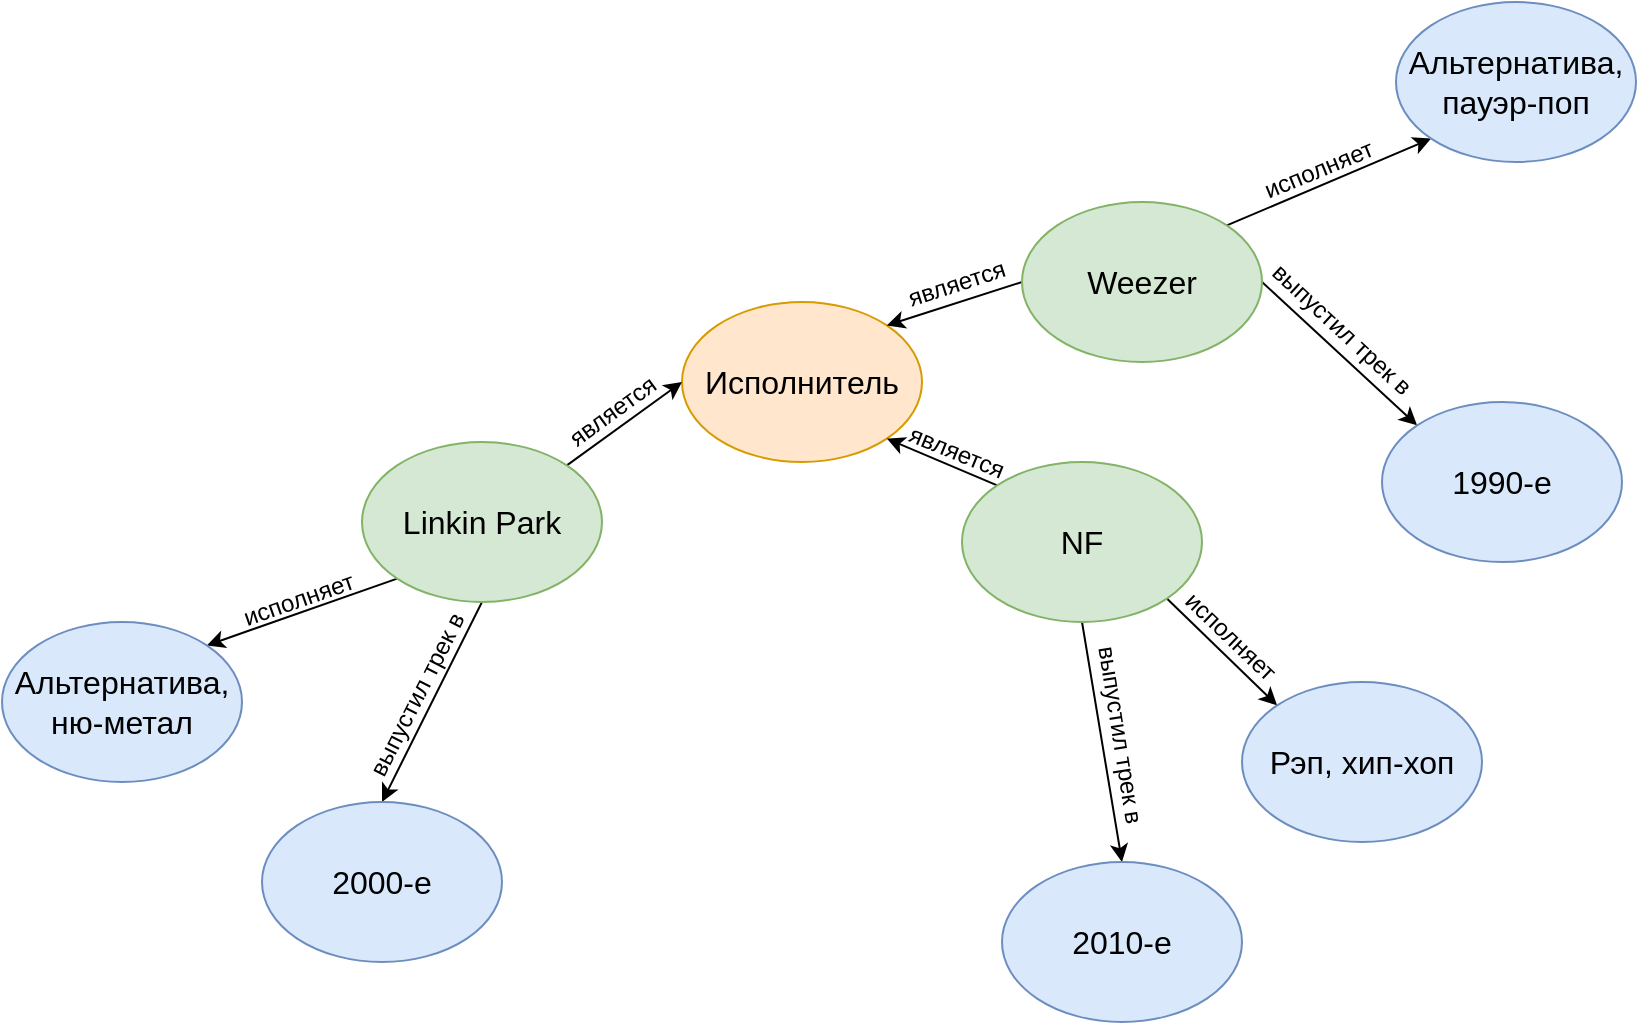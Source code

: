 <mxfile version="23.0.2" type="device" pages="2">
  <diagram name="Страница — 1" id="awr2LzgpcbYOEy6P-Yx6">
    <mxGraphModel dx="1036" dy="614" grid="1" gridSize="10" guides="1" tooltips="1" connect="1" arrows="1" fold="1" page="1" pageScale="1" pageWidth="827" pageHeight="1169" math="0" shadow="0">
      <root>
        <mxCell id="0" />
        <mxCell id="1" parent="0" />
        <mxCell id="WmZZTdoxgeQlKeElNgzJ-1" value="&lt;font style=&quot;font-size: 16px;&quot;&gt;Исполнитель&lt;/font&gt;" style="ellipse;whiteSpace=wrap;html=1;fillColor=#ffe6cc;strokeColor=#d79b00;" parent="1" vertex="1">
          <mxGeometry x="350" y="280" width="120" height="80" as="geometry" />
        </mxCell>
        <mxCell id="WmZZTdoxgeQlKeElNgzJ-8" style="rounded=0;orthogonalLoop=1;jettySize=auto;html=1;exitX=0;exitY=1;exitDx=0;exitDy=0;entryX=1;entryY=0;entryDx=0;entryDy=0;" parent="1" source="WmZZTdoxgeQlKeElNgzJ-2" target="WmZZTdoxgeQlKeElNgzJ-5" edge="1">
          <mxGeometry relative="1" as="geometry" />
        </mxCell>
        <mxCell id="WmZZTdoxgeQlKeElNgzJ-16" style="rounded=0;orthogonalLoop=1;jettySize=auto;html=1;exitX=0.5;exitY=1;exitDx=0;exitDy=0;entryX=0.5;entryY=0;entryDx=0;entryDy=0;" parent="1" source="WmZZTdoxgeQlKeElNgzJ-2" target="WmZZTdoxgeQlKeElNgzJ-11" edge="1">
          <mxGeometry relative="1" as="geometry" />
        </mxCell>
        <mxCell id="WmZZTdoxgeQlKeElNgzJ-26" style="rounded=0;orthogonalLoop=1;jettySize=auto;html=1;exitX=1;exitY=0;exitDx=0;exitDy=0;entryX=0;entryY=0.5;entryDx=0;entryDy=0;" parent="1" source="WmZZTdoxgeQlKeElNgzJ-2" target="WmZZTdoxgeQlKeElNgzJ-1" edge="1">
          <mxGeometry relative="1" as="geometry" />
        </mxCell>
        <mxCell id="WmZZTdoxgeQlKeElNgzJ-2" value="&lt;font style=&quot;font-size: 16px;&quot;&gt;Linkin Park&lt;/font&gt;" style="ellipse;whiteSpace=wrap;html=1;fillColor=#d5e8d4;strokeColor=#82b366;" parent="1" vertex="1">
          <mxGeometry x="190" y="350" width="120" height="80" as="geometry" />
        </mxCell>
        <mxCell id="WmZZTdoxgeQlKeElNgzJ-9" style="rounded=0;orthogonalLoop=1;jettySize=auto;html=1;exitX=1;exitY=1;exitDx=0;exitDy=0;entryX=0;entryY=0;entryDx=0;entryDy=0;" parent="1" source="WmZZTdoxgeQlKeElNgzJ-3" target="WmZZTdoxgeQlKeElNgzJ-6" edge="1">
          <mxGeometry relative="1" as="geometry" />
        </mxCell>
        <mxCell id="WmZZTdoxgeQlKeElNgzJ-15" style="rounded=0;orthogonalLoop=1;jettySize=auto;html=1;exitX=0.5;exitY=1;exitDx=0;exitDy=0;entryX=0.5;entryY=0;entryDx=0;entryDy=0;" parent="1" source="WmZZTdoxgeQlKeElNgzJ-3" target="WmZZTdoxgeQlKeElNgzJ-12" edge="1">
          <mxGeometry relative="1" as="geometry" />
        </mxCell>
        <mxCell id="WmZZTdoxgeQlKeElNgzJ-27" style="rounded=0;orthogonalLoop=1;jettySize=auto;html=1;exitX=0;exitY=0;exitDx=0;exitDy=0;entryX=1;entryY=1;entryDx=0;entryDy=0;" parent="1" source="WmZZTdoxgeQlKeElNgzJ-3" target="WmZZTdoxgeQlKeElNgzJ-1" edge="1">
          <mxGeometry relative="1" as="geometry" />
        </mxCell>
        <mxCell id="WmZZTdoxgeQlKeElNgzJ-3" value="&lt;font style=&quot;font-size: 16px;&quot;&gt;NF&lt;/font&gt;" style="ellipse;whiteSpace=wrap;html=1;fillColor=#d5e8d4;strokeColor=#82b366;" parent="1" vertex="1">
          <mxGeometry x="490" y="360" width="120" height="80" as="geometry" />
        </mxCell>
        <mxCell id="WmZZTdoxgeQlKeElNgzJ-10" style="rounded=0;orthogonalLoop=1;jettySize=auto;html=1;exitX=1;exitY=0;exitDx=0;exitDy=0;entryX=0;entryY=1;entryDx=0;entryDy=0;" parent="1" source="WmZZTdoxgeQlKeElNgzJ-4" target="WmZZTdoxgeQlKeElNgzJ-7" edge="1">
          <mxGeometry relative="1" as="geometry" />
        </mxCell>
        <mxCell id="WmZZTdoxgeQlKeElNgzJ-14" style="rounded=0;orthogonalLoop=1;jettySize=auto;html=1;exitX=1;exitY=0.5;exitDx=0;exitDy=0;entryX=0;entryY=0;entryDx=0;entryDy=0;" parent="1" source="WmZZTdoxgeQlKeElNgzJ-4" target="WmZZTdoxgeQlKeElNgzJ-13" edge="1">
          <mxGeometry relative="1" as="geometry" />
        </mxCell>
        <mxCell id="WmZZTdoxgeQlKeElNgzJ-28" style="rounded=0;orthogonalLoop=1;jettySize=auto;html=1;exitX=0;exitY=0.5;exitDx=0;exitDy=0;entryX=1;entryY=0;entryDx=0;entryDy=0;" parent="1" source="WmZZTdoxgeQlKeElNgzJ-4" target="WmZZTdoxgeQlKeElNgzJ-1" edge="1">
          <mxGeometry relative="1" as="geometry" />
        </mxCell>
        <mxCell id="WmZZTdoxgeQlKeElNgzJ-4" value="&lt;font style=&quot;font-size: 16px;&quot;&gt;Weezer&lt;/font&gt;" style="ellipse;whiteSpace=wrap;html=1;fillColor=#d5e8d4;strokeColor=#82b366;" parent="1" vertex="1">
          <mxGeometry x="520" y="230" width="120" height="80" as="geometry" />
        </mxCell>
        <mxCell id="WmZZTdoxgeQlKeElNgzJ-5" value="&lt;font style=&quot;font-size: 16px;&quot;&gt;Альтернатива, ню-метал&lt;/font&gt;" style="ellipse;whiteSpace=wrap;html=1;fillColor=#dae8fc;strokeColor=#6c8ebf;" parent="1" vertex="1">
          <mxGeometry x="10" y="440" width="120" height="80" as="geometry" />
        </mxCell>
        <mxCell id="WmZZTdoxgeQlKeElNgzJ-6" value="&lt;font style=&quot;font-size: 16px;&quot;&gt;Рэп, хип-хоп&lt;/font&gt;" style="ellipse;whiteSpace=wrap;html=1;fillColor=#dae8fc;strokeColor=#6c8ebf;" parent="1" vertex="1">
          <mxGeometry x="630" y="470" width="120" height="80" as="geometry" />
        </mxCell>
        <mxCell id="WmZZTdoxgeQlKeElNgzJ-7" value="&lt;font style=&quot;font-size: 16px;&quot;&gt;Альтернатива, пауэр-поп&lt;/font&gt;" style="ellipse;whiteSpace=wrap;html=1;fillColor=#dae8fc;strokeColor=#6c8ebf;" parent="1" vertex="1">
          <mxGeometry x="707" y="130" width="120" height="80" as="geometry" />
        </mxCell>
        <mxCell id="WmZZTdoxgeQlKeElNgzJ-11" value="&lt;font style=&quot;font-size: 16px;&quot;&gt;2000-е&lt;/font&gt;" style="ellipse;whiteSpace=wrap;html=1;fillColor=#dae8fc;strokeColor=#6c8ebf;" parent="1" vertex="1">
          <mxGeometry x="140" y="530" width="120" height="80" as="geometry" />
        </mxCell>
        <mxCell id="WmZZTdoxgeQlKeElNgzJ-12" value="&lt;font style=&quot;font-size: 16px;&quot;&gt;2010-е&lt;/font&gt;" style="ellipse;whiteSpace=wrap;html=1;fillColor=#dae8fc;strokeColor=#6c8ebf;" parent="1" vertex="1">
          <mxGeometry x="510" y="560" width="120" height="80" as="geometry" />
        </mxCell>
        <mxCell id="WmZZTdoxgeQlKeElNgzJ-13" value="&lt;font style=&quot;font-size: 16px;&quot;&gt;1990-е&lt;/font&gt;" style="ellipse;whiteSpace=wrap;html=1;fillColor=#dae8fc;strokeColor=#6c8ebf;" parent="1" vertex="1">
          <mxGeometry x="700" y="330" width="120" height="80" as="geometry" />
        </mxCell>
        <mxCell id="WmZZTdoxgeQlKeElNgzJ-17" value="исполняет" style="text;html=1;align=center;verticalAlign=middle;resizable=0;points=[];autosize=1;strokeColor=none;fillColor=none;rotation=-19.3;" parent="1" vertex="1">
          <mxGeometry x="118" y="414" width="80" height="30" as="geometry" />
        </mxCell>
        <mxCell id="WmZZTdoxgeQlKeElNgzJ-18" value="исполняет" style="text;html=1;align=center;verticalAlign=middle;resizable=0;points=[];autosize=1;strokeColor=none;fillColor=none;rotation=43.7;" parent="1" vertex="1">
          <mxGeometry x="584" y="432" width="80" height="30" as="geometry" />
        </mxCell>
        <mxCell id="WmZZTdoxgeQlKeElNgzJ-19" value="исполняет" style="text;html=1;align=center;verticalAlign=middle;resizable=0;points=[];autosize=1;strokeColor=none;fillColor=none;rotation=-22.3;" parent="1" vertex="1">
          <mxGeometry x="628" y="199" width="80" height="30" as="geometry" />
        </mxCell>
        <mxCell id="WmZZTdoxgeQlKeElNgzJ-21" value="выпустил трек в" style="text;html=1;align=center;verticalAlign=middle;resizable=0;points=[];autosize=1;strokeColor=none;fillColor=none;rotation=81;" parent="1" vertex="1">
          <mxGeometry x="514" y="481" width="110" height="30" as="geometry" />
        </mxCell>
        <mxCell id="WmZZTdoxgeQlKeElNgzJ-24" value="выпустил трек в" style="text;whiteSpace=wrap;html=1;rotation=42.8;" parent="1" vertex="1">
          <mxGeometry x="628" y="280" width="100" height="40" as="geometry" />
        </mxCell>
        <mxCell id="WmZZTdoxgeQlKeElNgzJ-25" value="выпустил трек в" style="text;whiteSpace=wrap;html=1;rotation=-63.1;" parent="1" vertex="1">
          <mxGeometry x="169" y="447" width="120" height="40" as="geometry" />
        </mxCell>
        <mxCell id="WmZZTdoxgeQlKeElNgzJ-30" value="является" style="text;html=1;align=center;verticalAlign=middle;resizable=0;points=[];autosize=1;strokeColor=none;fillColor=none;rotation=-36;" parent="1" vertex="1">
          <mxGeometry x="280" y="320" width="70" height="30" as="geometry" />
        </mxCell>
        <mxCell id="WmZZTdoxgeQlKeElNgzJ-32" value="является" style="text;html=1;align=center;verticalAlign=middle;resizable=0;points=[];autosize=1;strokeColor=none;fillColor=none;rotation=22.3;" parent="1" vertex="1">
          <mxGeometry x="452" y="340" width="70" height="30" as="geometry" />
        </mxCell>
        <mxCell id="WmZZTdoxgeQlKeElNgzJ-33" value="является" style="text;html=1;align=center;verticalAlign=middle;resizable=0;points=[];autosize=1;strokeColor=none;fillColor=none;rotation=-17.9;" parent="1" vertex="1">
          <mxGeometry x="452" y="256" width="70" height="30" as="geometry" />
        </mxCell>
      </root>
    </mxGraphModel>
  </diagram>
  <diagram id="I1tOHUXdr08x6Aot5NVn" name="Страница — 2">
    <mxGraphModel dx="1036" dy="614" grid="1" gridSize="10" guides="1" tooltips="1" connect="1" arrows="1" fold="1" page="1" pageScale="1" pageWidth="827" pageHeight="1169" math="0" shadow="0">
      <root>
        <mxCell id="0" />
        <mxCell id="1" parent="0" />
        <mxCell id="Pxh-u9BjVLtmvR3zvI8n-1" value="&lt;font style=&quot;font-size: 16px;&quot;&gt;Гаджет&lt;/font&gt;" style="ellipse;whiteSpace=wrap;html=1;fillColor=#ffe6cc;strokeColor=#d79b00;" vertex="1" parent="1">
          <mxGeometry x="350" y="280" width="120" height="80" as="geometry" />
        </mxCell>
        <mxCell id="Pxh-u9BjVLtmvR3zvI8n-2" style="rounded=0;orthogonalLoop=1;jettySize=auto;html=1;exitX=0;exitY=1;exitDx=0;exitDy=0;entryX=1;entryY=0;entryDx=0;entryDy=0;" edge="1" parent="1" source="Pxh-u9BjVLtmvR3zvI8n-5" target="Pxh-u9BjVLtmvR3zvI8n-14">
          <mxGeometry relative="1" as="geometry" />
        </mxCell>
        <mxCell id="Pxh-u9BjVLtmvR3zvI8n-3" style="rounded=0;orthogonalLoop=1;jettySize=auto;html=1;exitX=0.5;exitY=1;exitDx=0;exitDy=0;entryX=0.5;entryY=0;entryDx=0;entryDy=0;" edge="1" parent="1" source="Pxh-u9BjVLtmvR3zvI8n-5" target="Pxh-u9BjVLtmvR3zvI8n-17">
          <mxGeometry relative="1" as="geometry" />
        </mxCell>
        <mxCell id="Pxh-u9BjVLtmvR3zvI8n-4" style="rounded=0;orthogonalLoop=1;jettySize=auto;html=1;exitX=1;exitY=0;exitDx=0;exitDy=0;entryX=0;entryY=0.5;entryDx=0;entryDy=0;" edge="1" parent="1" source="Pxh-u9BjVLtmvR3zvI8n-5" target="Pxh-u9BjVLtmvR3zvI8n-1">
          <mxGeometry relative="1" as="geometry" />
        </mxCell>
        <mxCell id="Pxh-u9BjVLtmvR3zvI8n-30" style="edgeStyle=orthogonalEdgeStyle;rounded=0;orthogonalLoop=1;jettySize=auto;html=1;exitX=0;exitY=0.5;exitDx=0;exitDy=0;entryX=1;entryY=0.5;entryDx=0;entryDy=0;" edge="1" parent="1" source="Pxh-u9BjVLtmvR3zvI8n-5" target="Pxh-u9BjVLtmvR3zvI8n-31">
          <mxGeometry relative="1" as="geometry">
            <mxPoint x="110" y="390.0" as="targetPoint" />
          </mxGeometry>
        </mxCell>
        <mxCell id="Pxh-u9BjVLtmvR3zvI8n-5" value="&lt;font style=&quot;font-size: 16px;&quot;&gt;Типом&lt;/font&gt;" style="ellipse;whiteSpace=wrap;html=1;fillColor=#d5e8d4;strokeColor=#82b366;" vertex="1" parent="1">
          <mxGeometry x="190" y="350" width="120" height="80" as="geometry" />
        </mxCell>
        <mxCell id="Pxh-u9BjVLtmvR3zvI8n-6" style="rounded=0;orthogonalLoop=1;jettySize=auto;html=1;exitX=1;exitY=1;exitDx=0;exitDy=0;entryX=0;entryY=0;entryDx=0;entryDy=0;" edge="1" parent="1" source="Pxh-u9BjVLtmvR3zvI8n-9" target="Pxh-u9BjVLtmvR3zvI8n-15">
          <mxGeometry relative="1" as="geometry" />
        </mxCell>
        <mxCell id="Pxh-u9BjVLtmvR3zvI8n-7" style="rounded=0;orthogonalLoop=1;jettySize=auto;html=1;exitX=0.5;exitY=1;exitDx=0;exitDy=0;entryX=0.5;entryY=0;entryDx=0;entryDy=0;" edge="1" parent="1" source="Pxh-u9BjVLtmvR3zvI8n-9" target="Pxh-u9BjVLtmvR3zvI8n-18">
          <mxGeometry relative="1" as="geometry" />
        </mxCell>
        <mxCell id="Pxh-u9BjVLtmvR3zvI8n-8" style="rounded=0;orthogonalLoop=1;jettySize=auto;html=1;exitX=0;exitY=0;exitDx=0;exitDy=0;entryX=1;entryY=1;entryDx=0;entryDy=0;" edge="1" parent="1" source="Pxh-u9BjVLtmvR3zvI8n-9" target="Pxh-u9BjVLtmvR3zvI8n-1">
          <mxGeometry relative="1" as="geometry" />
        </mxCell>
        <mxCell id="Pxh-u9BjVLtmvR3zvI8n-32" style="rounded=0;orthogonalLoop=1;jettySize=auto;html=1;exitX=0;exitY=1;exitDx=0;exitDy=0;entryX=0.5;entryY=0;entryDx=0;entryDy=0;" edge="1" parent="1" source="Pxh-u9BjVLtmvR3zvI8n-9" target="Pxh-u9BjVLtmvR3zvI8n-33">
          <mxGeometry relative="1" as="geometry">
            <mxPoint x="480" y="540" as="targetPoint" />
          </mxGeometry>
        </mxCell>
        <mxCell id="Pxh-u9BjVLtmvR3zvI8n-9" value="&lt;font style=&quot;font-size: 16px;&quot;&gt;Брендом&lt;/font&gt;" style="ellipse;whiteSpace=wrap;html=1;fillColor=#d5e8d4;strokeColor=#82b366;" vertex="1" parent="1">
          <mxGeometry x="490" y="360" width="120" height="80" as="geometry" />
        </mxCell>
        <mxCell id="Pxh-u9BjVLtmvR3zvI8n-10" style="rounded=0;orthogonalLoop=1;jettySize=auto;html=1;exitX=1;exitY=0;exitDx=0;exitDy=0;entryX=0;entryY=1;entryDx=0;entryDy=0;" edge="1" parent="1" source="Pxh-u9BjVLtmvR3zvI8n-13" target="Pxh-u9BjVLtmvR3zvI8n-16">
          <mxGeometry relative="1" as="geometry" />
        </mxCell>
        <mxCell id="Pxh-u9BjVLtmvR3zvI8n-11" style="rounded=0;orthogonalLoop=1;jettySize=auto;html=1;exitX=1;exitY=0.5;exitDx=0;exitDy=0;entryX=0;entryY=0;entryDx=0;entryDy=0;" edge="1" parent="1" source="Pxh-u9BjVLtmvR3zvI8n-13" target="Pxh-u9BjVLtmvR3zvI8n-19">
          <mxGeometry relative="1" as="geometry" />
        </mxCell>
        <mxCell id="Pxh-u9BjVLtmvR3zvI8n-12" style="rounded=0;orthogonalLoop=1;jettySize=auto;html=1;exitX=0;exitY=0.5;exitDx=0;exitDy=0;entryX=1;entryY=0;entryDx=0;entryDy=0;" edge="1" parent="1" source="Pxh-u9BjVLtmvR3zvI8n-13" target="Pxh-u9BjVLtmvR3zvI8n-1">
          <mxGeometry relative="1" as="geometry" />
        </mxCell>
        <mxCell id="Pxh-u9BjVLtmvR3zvI8n-13" value="&lt;font style=&quot;font-size: 16px;&quot;&gt;Ценовой категорией&lt;/font&gt;" style="ellipse;whiteSpace=wrap;html=1;fillColor=#d5e8d4;strokeColor=#82b366;" vertex="1" parent="1">
          <mxGeometry x="520" y="230" width="120" height="80" as="geometry" />
        </mxCell>
        <mxCell id="Pxh-u9BjVLtmvR3zvI8n-14" value="&lt;font style=&quot;font-size: 16px;&quot;&gt;Ноутбук&lt;/font&gt;" style="ellipse;whiteSpace=wrap;html=1;fillColor=#dae8fc;strokeColor=#6c8ebf;" vertex="1" parent="1">
          <mxGeometry x="10" y="440" width="120" height="80" as="geometry" />
        </mxCell>
        <mxCell id="Pxh-u9BjVLtmvR3zvI8n-15" value="&lt;font style=&quot;font-size: 16px;&quot;&gt;Apple&lt;/font&gt;" style="ellipse;whiteSpace=wrap;html=1;fillColor=#dae8fc;strokeColor=#6c8ebf;" vertex="1" parent="1">
          <mxGeometry x="630" y="470" width="120" height="80" as="geometry" />
        </mxCell>
        <mxCell id="Pxh-u9BjVLtmvR3zvI8n-16" value="&lt;font style=&quot;font-size: 16px;&quot;&gt;Альтернатива, пауэр-поп&lt;/font&gt;" style="ellipse;whiteSpace=wrap;html=1;fillColor=#dae8fc;strokeColor=#6c8ebf;" vertex="1" parent="1">
          <mxGeometry x="707" y="130" width="120" height="80" as="geometry" />
        </mxCell>
        <mxCell id="Pxh-u9BjVLtmvR3zvI8n-17" value="&lt;font style=&quot;font-size: 16px;&quot;&gt;Смартфон&lt;/font&gt;" style="ellipse;whiteSpace=wrap;html=1;fillColor=#dae8fc;strokeColor=#6c8ebf;" vertex="1" parent="1">
          <mxGeometry x="140" y="530" width="120" height="80" as="geometry" />
        </mxCell>
        <mxCell id="Pxh-u9BjVLtmvR3zvI8n-18" value="&lt;font style=&quot;font-size: 16px;&quot;&gt;Samsung&lt;/font&gt;" style="ellipse;whiteSpace=wrap;html=1;fillColor=#dae8fc;strokeColor=#6c8ebf;" vertex="1" parent="1">
          <mxGeometry x="510" y="560" width="120" height="80" as="geometry" />
        </mxCell>
        <mxCell id="Pxh-u9BjVLtmvR3zvI8n-19" value="&lt;font style=&quot;font-size: 16px;&quot;&gt;1990-е&lt;/font&gt;" style="ellipse;whiteSpace=wrap;html=1;fillColor=#dae8fc;strokeColor=#6c8ebf;" vertex="1" parent="1">
          <mxGeometry x="700" y="330" width="120" height="80" as="geometry" />
        </mxCell>
        <mxCell id="Pxh-u9BjVLtmvR3zvI8n-20" value="исполняет" style="text;html=1;align=center;verticalAlign=middle;resizable=0;points=[];autosize=1;strokeColor=none;fillColor=none;rotation=-19.3;" vertex="1" parent="1">
          <mxGeometry x="118" y="414" width="80" height="30" as="geometry" />
        </mxCell>
        <mxCell id="Pxh-u9BjVLtmvR3zvI8n-21" value="исполняет" style="text;html=1;align=center;verticalAlign=middle;resizable=0;points=[];autosize=1;strokeColor=none;fillColor=none;rotation=43.7;" vertex="1" parent="1">
          <mxGeometry x="584" y="432" width="80" height="30" as="geometry" />
        </mxCell>
        <mxCell id="Pxh-u9BjVLtmvR3zvI8n-22" value="исполняет" style="text;html=1;align=center;verticalAlign=middle;resizable=0;points=[];autosize=1;strokeColor=none;fillColor=none;rotation=-22.3;" vertex="1" parent="1">
          <mxGeometry x="628" y="199" width="80" height="30" as="geometry" />
        </mxCell>
        <mxCell id="Pxh-u9BjVLtmvR3zvI8n-23" value="выпустил трек в" style="text;html=1;align=center;verticalAlign=middle;resizable=0;points=[];autosize=1;strokeColor=none;fillColor=none;rotation=81;" vertex="1" parent="1">
          <mxGeometry x="514" y="481" width="110" height="30" as="geometry" />
        </mxCell>
        <mxCell id="Pxh-u9BjVLtmvR3zvI8n-24" value="выпустил трек в" style="text;whiteSpace=wrap;html=1;rotation=42.8;" vertex="1" parent="1">
          <mxGeometry x="628" y="280" width="100" height="40" as="geometry" />
        </mxCell>
        <mxCell id="Pxh-u9BjVLtmvR3zvI8n-25" value="выпустил трек в" style="text;whiteSpace=wrap;html=1;rotation=-63.1;" vertex="1" parent="1">
          <mxGeometry x="169" y="447" width="120" height="40" as="geometry" />
        </mxCell>
        <mxCell id="Pxh-u9BjVLtmvR3zvI8n-26" value="является" style="text;html=1;align=center;verticalAlign=middle;resizable=0;points=[];autosize=1;strokeColor=none;fillColor=none;rotation=-36;" vertex="1" parent="1">
          <mxGeometry x="280" y="320" width="70" height="30" as="geometry" />
        </mxCell>
        <mxCell id="Pxh-u9BjVLtmvR3zvI8n-27" value="является" style="text;html=1;align=center;verticalAlign=middle;resizable=0;points=[];autosize=1;strokeColor=none;fillColor=none;rotation=22.3;" vertex="1" parent="1">
          <mxGeometry x="452" y="340" width="70" height="30" as="geometry" />
        </mxCell>
        <mxCell id="Pxh-u9BjVLtmvR3zvI8n-28" value="является" style="text;html=1;align=center;verticalAlign=middle;resizable=0;points=[];autosize=1;strokeColor=none;fillColor=none;rotation=-17.9;" vertex="1" parent="1">
          <mxGeometry x="452" y="256" width="70" height="30" as="geometry" />
        </mxCell>
        <mxCell id="Pxh-u9BjVLtmvR3zvI8n-31" value="&lt;font style=&quot;font-size: 16px;&quot;&gt;Планшет&lt;/font&gt;" style="ellipse;whiteSpace=wrap;html=1;fillColor=#dae8fc;strokeColor=#6c8ebf;" vertex="1" parent="1">
          <mxGeometry y="350" width="120" height="80" as="geometry" />
        </mxCell>
        <mxCell id="Pxh-u9BjVLtmvR3zvI8n-33" value="&lt;font style=&quot;font-size: 16px;&quot;&gt;Samsung&lt;/font&gt;" style="ellipse;whiteSpace=wrap;html=1;fillColor=#dae8fc;strokeColor=#6c8ebf;" vertex="1" parent="1">
          <mxGeometry x="360" y="560" width="120" height="80" as="geometry" />
        </mxCell>
      </root>
    </mxGraphModel>
  </diagram>
</mxfile>
